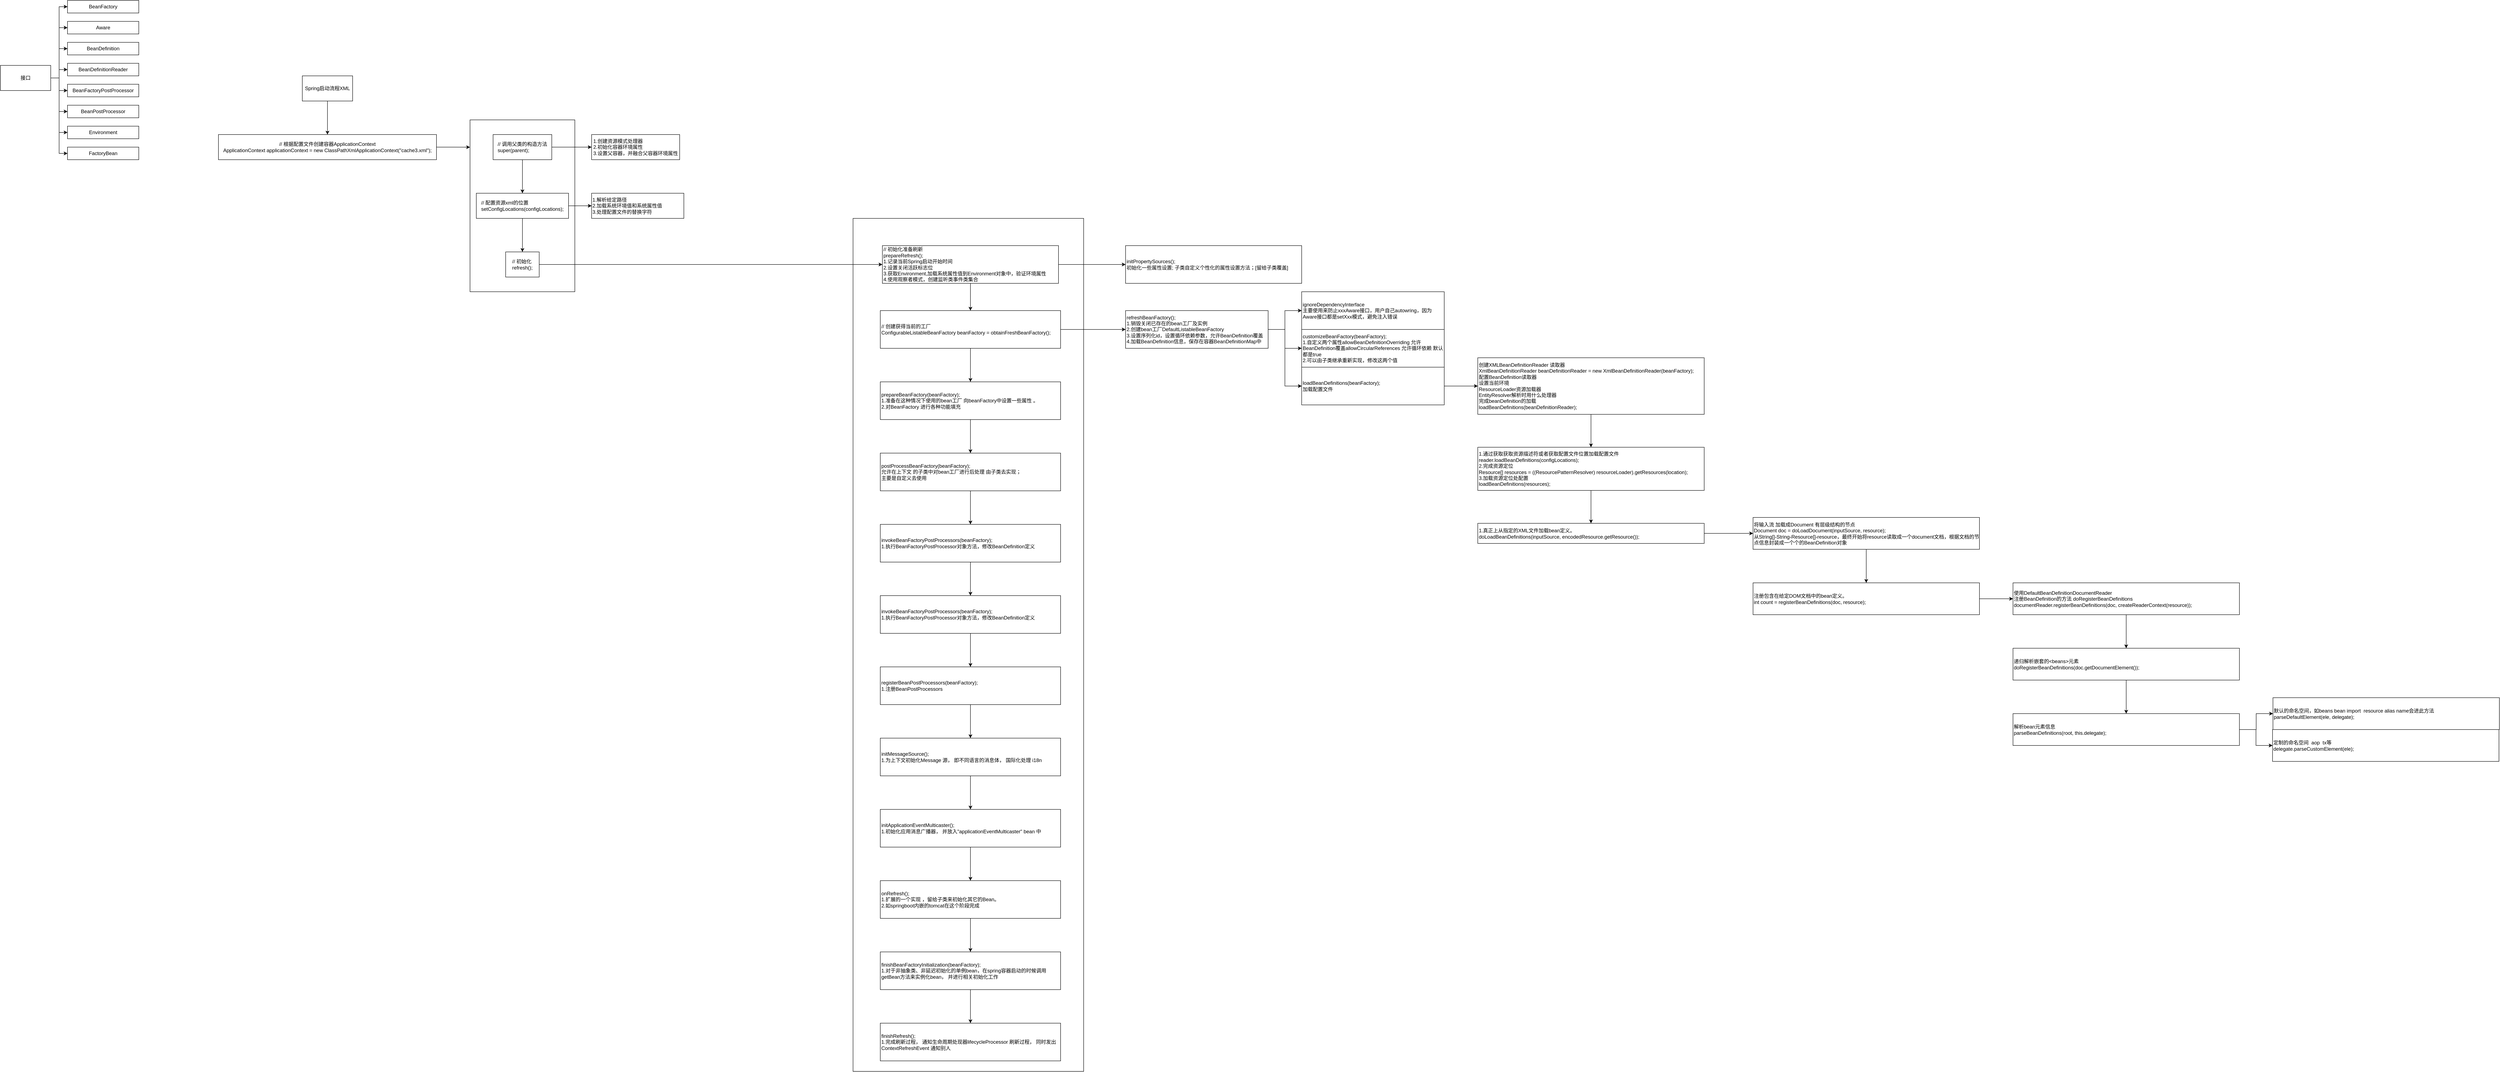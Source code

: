 <mxfile version="12.1.7" type="device" pages="1"><diagram id="t84HAv-w3uUI7LdBjkcF" name="Page-1"><mxGraphModel dx="2235" dy="1977" grid="1" gridSize="10" guides="1" tooltips="1" connect="1" arrows="1" fold="1" page="1" pageScale="1" pageWidth="827" pageHeight="1169" math="0" shadow="0"><root><mxCell id="0"/><mxCell id="1" parent="0"/><mxCell id="65rSF6K6A8NJQW6NgCwx-96" value="" style="rounded=0;whiteSpace=wrap;html=1;" parent="1" vertex="1"><mxGeometry x="1653.5" y="470" width="550" height="2035" as="geometry"/></mxCell><mxCell id="65rSF6K6A8NJQW6NgCwx-18" value="" style="rounded=0;whiteSpace=wrap;html=1;" parent="1" vertex="1"><mxGeometry x="740" y="235" width="250" height="410" as="geometry"/></mxCell><mxCell id="65rSF6K6A8NJQW6NgCwx-3" value="" style="edgeStyle=orthogonalEdgeStyle;rounded=0;orthogonalLoop=1;jettySize=auto;html=1;" parent="1" source="65rSF6K6A8NJQW6NgCwx-1" target="65rSF6K6A8NJQW6NgCwx-2" edge="1"><mxGeometry relative="1" as="geometry"/></mxCell><mxCell id="65rSF6K6A8NJQW6NgCwx-1" value="Spring启动流程XML" style="rounded=0;whiteSpace=wrap;html=1;" parent="1" vertex="1"><mxGeometry x="340" y="130" width="120" height="60" as="geometry"/></mxCell><mxCell id="65rSF6K6A8NJQW6NgCwx-33" style="edgeStyle=orthogonalEdgeStyle;rounded=0;orthogonalLoop=1;jettySize=auto;html=1;exitX=1;exitY=0.5;exitDx=0;exitDy=0;entryX=0;entryY=0.159;entryDx=0;entryDy=0;entryPerimeter=0;" parent="1" source="65rSF6K6A8NJQW6NgCwx-2" target="65rSF6K6A8NJQW6NgCwx-18" edge="1"><mxGeometry relative="1" as="geometry"/></mxCell><mxCell id="65rSF6K6A8NJQW6NgCwx-2" value="&lt;span style=&quot;text-align: left&quot;&gt;// 根据配置文件创建容器ApplicationContext&lt;br&gt;ApplicationContext applicationContext = new ClassPathXmlApplicationContext(&quot;cache3.xml&quot;);&lt;/span&gt;" style="rounded=0;whiteSpace=wrap;html=1;" parent="1" vertex="1"><mxGeometry x="140" y="270" width="520" height="60" as="geometry"/></mxCell><mxCell id="65rSF6K6A8NJQW6NgCwx-12" value="" style="edgeStyle=orthogonalEdgeStyle;rounded=0;orthogonalLoop=1;jettySize=auto;html=1;" parent="1" source="65rSF6K6A8NJQW6NgCwx-8" target="65rSF6K6A8NJQW6NgCwx-11" edge="1"><mxGeometry relative="1" as="geometry"/></mxCell><mxCell id="E46O1kDYx8bVqLYbz5Oy-2" value="" style="edgeStyle=orthogonalEdgeStyle;rounded=0;orthogonalLoop=1;jettySize=auto;html=1;" parent="1" source="65rSF6K6A8NJQW6NgCwx-8" target="E46O1kDYx8bVqLYbz5Oy-1" edge="1"><mxGeometry relative="1" as="geometry"/></mxCell><mxCell id="65rSF6K6A8NJQW6NgCwx-8" value="&lt;div style=&quot;text-align: left&quot;&gt;&lt;span style=&quot;white-space: nowrap&quot;&gt;// 调用父类的构造方法&lt;/span&gt;&lt;/div&gt;&lt;div style=&quot;text-align: left&quot;&gt;&lt;span style=&quot;white-space: nowrap&quot;&gt;super(parent);&lt;/span&gt;&lt;br&gt;&lt;/div&gt;" style="rounded=0;whiteSpace=wrap;html=1;" parent="1" vertex="1"><mxGeometry x="795" y="270" width="140" height="60" as="geometry"/></mxCell><mxCell id="E46O1kDYx8bVqLYbz5Oy-1" value="&lt;div style=&quot;text-align: left&quot;&gt;&lt;span style=&quot;white-space: nowrap&quot;&gt;1.创建资源模式处理器&lt;/span&gt;&lt;/div&gt;&lt;div style=&quot;text-align: left&quot;&gt;&lt;span style=&quot;white-space: nowrap&quot;&gt;2.初始化容器环境属性&lt;/span&gt;&lt;/div&gt;&lt;div style=&quot;text-align: left&quot;&gt;&lt;span style=&quot;white-space: nowrap&quot;&gt;3.设置父容器，并融合父容器环境属性&lt;/span&gt;&lt;/div&gt;" style="rounded=0;whiteSpace=wrap;html=1;" parent="1" vertex="1"><mxGeometry x="1030" y="270" width="210" height="60" as="geometry"/></mxCell><mxCell id="65rSF6K6A8NJQW6NgCwx-16" value="" style="edgeStyle=orthogonalEdgeStyle;rounded=0;orthogonalLoop=1;jettySize=auto;html=1;" parent="1" source="65rSF6K6A8NJQW6NgCwx-11" target="65rSF6K6A8NJQW6NgCwx-15" edge="1"><mxGeometry relative="1" as="geometry"/></mxCell><mxCell id="E46O1kDYx8bVqLYbz5Oy-5" value="" style="edgeStyle=orthogonalEdgeStyle;rounded=0;orthogonalLoop=1;jettySize=auto;html=1;" parent="1" source="65rSF6K6A8NJQW6NgCwx-11" target="E46O1kDYx8bVqLYbz5Oy-4" edge="1"><mxGeometry relative="1" as="geometry"/></mxCell><mxCell id="65rSF6K6A8NJQW6NgCwx-11" value="&lt;div style=&quot;text-align: left&quot;&gt;&lt;span style=&quot;white-space: nowrap&quot;&gt;// 配置资源xml的位置&lt;/span&gt;&lt;span style=&quot;white-space: nowrap&quot;&gt;&lt;br&gt;&lt;/span&gt;&lt;/div&gt;&lt;div style=&quot;text-align: left&quot;&gt;&lt;span style=&quot;white-space: nowrap&quot;&gt;setConfigLocations(configLocations);&lt;/span&gt;&lt;br&gt;&lt;/div&gt;" style="rounded=0;whiteSpace=wrap;html=1;" parent="1" vertex="1"><mxGeometry x="755" y="410" width="220" height="60" as="geometry"/></mxCell><mxCell id="E46O1kDYx8bVqLYbz5Oy-4" value="&lt;div&gt;&lt;span style=&quot;white-space: nowrap&quot;&gt;1.解析给定路径&lt;/span&gt;&lt;/div&gt;&lt;div&gt;&lt;span style=&quot;white-space: nowrap&quot;&gt;2.加载系统环境值和系统属性值&lt;/span&gt;&lt;/div&gt;&lt;div&gt;&lt;span style=&quot;white-space: nowrap&quot;&gt;3.处理配置文件的替换字符&lt;/span&gt;&lt;/div&gt;" style="rounded=0;whiteSpace=wrap;html=1;align=left;" parent="1" vertex="1"><mxGeometry x="1030" y="410" width="220" height="60" as="geometry"/></mxCell><mxCell id="E46O1kDYx8bVqLYbz5Oy-3" style="edgeStyle=orthogonalEdgeStyle;rounded=0;orthogonalLoop=1;jettySize=auto;html=1;exitX=1;exitY=0.5;exitDx=0;exitDy=0;entryX=0;entryY=0.5;entryDx=0;entryDy=0;" parent="1" source="65rSF6K6A8NJQW6NgCwx-15" target="65rSF6K6A8NJQW6NgCwx-24" edge="1"><mxGeometry relative="1" as="geometry"/></mxCell><mxCell id="65rSF6K6A8NJQW6NgCwx-15" value="&lt;div style=&quot;text-align: left&quot;&gt;&lt;span style=&quot;white-space: nowrap&quot;&gt;// 初始化&lt;/span&gt;&lt;span style=&quot;white-space: nowrap&quot;&gt;&lt;br&gt;&lt;/span&gt;&lt;/div&gt;&lt;div style=&quot;text-align: left&quot;&gt;&lt;span style=&quot;white-space: nowrap&quot;&gt;refresh();&lt;/span&gt;&lt;br&gt;&lt;/div&gt;" style="rounded=0;whiteSpace=wrap;html=1;" parent="1" vertex="1"><mxGeometry x="825" y="550" width="80" height="60" as="geometry"/></mxCell><mxCell id="65rSF6K6A8NJQW6NgCwx-30" value="" style="edgeStyle=orthogonalEdgeStyle;rounded=0;orthogonalLoop=1;jettySize=auto;html=1;" parent="1" source="65rSF6K6A8NJQW6NgCwx-24" target="65rSF6K6A8NJQW6NgCwx-29" edge="1"><mxGeometry relative="1" as="geometry"/></mxCell><mxCell id="E46O1kDYx8bVqLYbz5Oy-7" value="" style="edgeStyle=orthogonalEdgeStyle;rounded=0;orthogonalLoop=1;jettySize=auto;html=1;" parent="1" source="65rSF6K6A8NJQW6NgCwx-24" target="E46O1kDYx8bVqLYbz5Oy-6" edge="1"><mxGeometry relative="1" as="geometry"/></mxCell><mxCell id="65rSF6K6A8NJQW6NgCwx-24" value="&lt;div&gt;&lt;span style=&quot;white-space: nowrap&quot;&gt;// 初始化准备刷新&lt;/span&gt;&lt;/div&gt;&lt;div&gt;&lt;span style=&quot;white-space: nowrap&quot;&gt;prepareRefresh();&lt;/span&gt;&lt;span style=&quot;white-space: nowrap&quot;&gt;&lt;br&gt;&lt;/span&gt;&lt;/div&gt;&lt;div&gt;&lt;span style=&quot;white-space: nowrap&quot;&gt;1.记录当前Spring启动开始时间&lt;/span&gt;&lt;/div&gt;&lt;div&gt;&lt;span style=&quot;white-space: nowrap&quot;&gt;2.设置关闭活跃标志位&lt;/span&gt;&lt;/div&gt;&lt;div&gt;&lt;span style=&quot;white-space: nowrap&quot;&gt;3.获取Environment,加载系统属性值到&lt;/span&gt;&lt;span style=&quot;white-space: nowrap&quot;&gt;Environment对象中，验证环境属性&lt;/span&gt;&lt;/div&gt;&lt;div&gt;&lt;span style=&quot;white-space: nowrap&quot;&gt;4.使用观察者模式，创建监听类事件类集合&lt;/span&gt;&lt;/div&gt;" style="rounded=0;whiteSpace=wrap;html=1;align=left;" parent="1" vertex="1"><mxGeometry x="1723.5" y="535" width="420" height="90" as="geometry"/></mxCell><mxCell id="E46O1kDYx8bVqLYbz5Oy-6" value="initPropertySources();&lt;br&gt;初始化一些属性设置; 子类自定义个性化的属性设置方法；[留给子类覆盖]" style="rounded=0;whiteSpace=wrap;html=1;align=left;" parent="1" vertex="1"><mxGeometry x="2303.5" y="535" width="420" height="90" as="geometry"/></mxCell><mxCell id="65rSF6K6A8NJQW6NgCwx-55" value="" style="edgeStyle=orthogonalEdgeStyle;rounded=0;orthogonalLoop=1;jettySize=auto;html=1;" parent="1" source="65rSF6K6A8NJQW6NgCwx-29" target="65rSF6K6A8NJQW6NgCwx-54" edge="1"><mxGeometry relative="1" as="geometry"/></mxCell><mxCell id="65rSF6K6A8NJQW6NgCwx-63" value="" style="edgeStyle=orthogonalEdgeStyle;rounded=0;orthogonalLoop=1;jettySize=auto;html=1;" parent="1" source="65rSF6K6A8NJQW6NgCwx-29" target="65rSF6K6A8NJQW6NgCwx-62" edge="1"><mxGeometry relative="1" as="geometry"/></mxCell><mxCell id="65rSF6K6A8NJQW6NgCwx-29" value="&lt;span style=&quot;white-space: nowrap&quot;&gt;// 创建获得当前的工厂&lt;br&gt;ConfigurableListableBeanFactory beanFactory = obtainFreshBeanFactory();&lt;/span&gt;" style="rounded=0;whiteSpace=wrap;html=1;align=left;" parent="1" vertex="1"><mxGeometry x="1718.5" y="690" width="430" height="90" as="geometry"/></mxCell><mxCell id="65rSF6K6A8NJQW6NgCwx-67" value="" style="edgeStyle=orthogonalEdgeStyle;rounded=0;orthogonalLoop=1;jettySize=auto;html=1;" parent="1" source="65rSF6K6A8NJQW6NgCwx-62" target="65rSF6K6A8NJQW6NgCwx-66" edge="1"><mxGeometry relative="1" as="geometry"/></mxCell><mxCell id="65rSF6K6A8NJQW6NgCwx-62" value="prepareBeanFactory(beanFactory);&lt;br&gt;&lt;span style=&quot;white-space: nowrap&quot;&gt;1.准备在这种情况下使用的bean工厂 向beanFactory中设置一些属性 。&lt;br&gt;2.对BeanFactory 进行各种功能填充&lt;/span&gt;" style="rounded=0;whiteSpace=wrap;html=1;align=left;" parent="1" vertex="1"><mxGeometry x="1718.5" y="860" width="430" height="90" as="geometry"/></mxCell><mxCell id="65rSF6K6A8NJQW6NgCwx-71" value="" style="edgeStyle=orthogonalEdgeStyle;rounded=0;orthogonalLoop=1;jettySize=auto;html=1;" parent="1" source="65rSF6K6A8NJQW6NgCwx-66" target="65rSF6K6A8NJQW6NgCwx-70" edge="1"><mxGeometry relative="1" as="geometry"/></mxCell><mxCell id="65rSF6K6A8NJQW6NgCwx-66" value="&lt;span style=&quot;white-space: nowrap&quot;&gt;postProcessBeanFactory(beanFactory);&lt;br&gt;&lt;/span&gt;&lt;span style=&quot;white-space: nowrap&quot;&gt;允许在上下文 的子类中对bean工厂进行后处理 由子类去实现； &lt;br&gt;主要是自定义去使用&lt;/span&gt;&lt;span style=&quot;white-space: nowrap&quot;&gt;&lt;br&gt;&lt;/span&gt;" style="rounded=0;whiteSpace=wrap;html=1;align=left;" parent="1" vertex="1"><mxGeometry x="1718.5" y="1030" width="430" height="90" as="geometry"/></mxCell><mxCell id="65rSF6K6A8NJQW6NgCwx-74" value="" style="edgeStyle=orthogonalEdgeStyle;rounded=0;orthogonalLoop=1;jettySize=auto;html=1;" parent="1" source="65rSF6K6A8NJQW6NgCwx-70" target="65rSF6K6A8NJQW6NgCwx-73" edge="1"><mxGeometry relative="1" as="geometry"/></mxCell><mxCell id="65rSF6K6A8NJQW6NgCwx-70" value="&lt;span style=&quot;white-space: nowrap&quot;&gt;invokeBeanFactoryPostProcessors(beanFactory);&lt;br&gt;&lt;/span&gt;&lt;span style=&quot;white-space: nowrap&quot;&gt;1.执行BeanFactoryPostProcessor对象方法，修改BeanDefinition定义&lt;br&gt;&lt;/span&gt;" style="rounded=0;whiteSpace=wrap;html=1;align=left;" parent="1" vertex="1"><mxGeometry x="1718.5" y="1200" width="430" height="90" as="geometry"/></mxCell><mxCell id="65rSF6K6A8NJQW6NgCwx-76" value="" style="edgeStyle=orthogonalEdgeStyle;rounded=0;orthogonalLoop=1;jettySize=auto;html=1;" parent="1" source="65rSF6K6A8NJQW6NgCwx-73" target="65rSF6K6A8NJQW6NgCwx-75" edge="1"><mxGeometry relative="1" as="geometry"/></mxCell><mxCell id="65rSF6K6A8NJQW6NgCwx-73" value="&lt;span style=&quot;white-space: nowrap&quot;&gt;invokeBeanFactoryPostProcessors(beanFactory);&lt;br&gt;&lt;/span&gt;&lt;span style=&quot;white-space: nowrap&quot;&gt;1.执行BeanFactoryPostProcessor对象方法，修改BeanDefinition定义&lt;br&gt;&lt;/span&gt;" style="rounded=0;whiteSpace=wrap;html=1;align=left;" parent="1" vertex="1"><mxGeometry x="1718.5" y="1370" width="430" height="90" as="geometry"/></mxCell><mxCell id="65rSF6K6A8NJQW6NgCwx-80" value="" style="edgeStyle=orthogonalEdgeStyle;rounded=0;orthogonalLoop=1;jettySize=auto;html=1;" parent="1" source="65rSF6K6A8NJQW6NgCwx-75" target="65rSF6K6A8NJQW6NgCwx-79" edge="1"><mxGeometry relative="1" as="geometry"/></mxCell><mxCell id="65rSF6K6A8NJQW6NgCwx-75" value="&lt;span style=&quot;white-space: nowrap&quot;&gt;registerBeanPostProcessors(beanFactory);&lt;br&gt;&lt;/span&gt;&lt;span style=&quot;white-space: nowrap&quot;&gt;1.注册&lt;/span&gt;&lt;span style=&quot;white-space: nowrap&quot;&gt;BeanPostProcessors&lt;/span&gt;&lt;span style=&quot;white-space: nowrap&quot;&gt;&lt;br&gt;&lt;/span&gt;" style="rounded=0;whiteSpace=wrap;html=1;align=left;" parent="1" vertex="1"><mxGeometry x="1718.5" y="1540" width="430" height="90" as="geometry"/></mxCell><mxCell id="65rSF6K6A8NJQW6NgCwx-84" value="" style="edgeStyle=orthogonalEdgeStyle;rounded=0;orthogonalLoop=1;jettySize=auto;html=1;" parent="1" source="65rSF6K6A8NJQW6NgCwx-79" target="65rSF6K6A8NJQW6NgCwx-83" edge="1"><mxGeometry relative="1" as="geometry"/></mxCell><mxCell id="65rSF6K6A8NJQW6NgCwx-79" value="&lt;span style=&quot;white-space: nowrap&quot;&gt;initMessageSource();&lt;br&gt;&lt;/span&gt;&lt;span style=&quot;white-space: nowrap&quot;&gt;1.&lt;/span&gt;&lt;span style=&quot;white-space: nowrap&quot;&gt;为上下文初始化Message 源， 即不同语言的消息体， 国际化处理 i18n&lt;/span&gt;&lt;span style=&quot;white-space: nowrap&quot;&gt;&lt;br&gt;&lt;/span&gt;" style="rounded=0;whiteSpace=wrap;html=1;align=left;" parent="1" vertex="1"><mxGeometry x="1718.5" y="1710" width="430" height="90" as="geometry"/></mxCell><mxCell id="65rSF6K6A8NJQW6NgCwx-88" value="" style="edgeStyle=orthogonalEdgeStyle;rounded=0;orthogonalLoop=1;jettySize=auto;html=1;" parent="1" source="65rSF6K6A8NJQW6NgCwx-83" target="65rSF6K6A8NJQW6NgCwx-87" edge="1"><mxGeometry relative="1" as="geometry"/></mxCell><mxCell id="65rSF6K6A8NJQW6NgCwx-83" value="&lt;span style=&quot;white-space: nowrap&quot;&gt;initApplicationEventMulticaster();&lt;br&gt;&lt;/span&gt;&lt;span style=&quot;white-space: nowrap&quot;&gt;1.&lt;/span&gt;&lt;span style=&quot;white-space: nowrap&quot;&gt;初始化应用消息广播器， 并放入&quot;applicationEventMulticaster&quot; bean 中&lt;/span&gt;&lt;span style=&quot;white-space: nowrap&quot;&gt;&lt;br&gt;&lt;/span&gt;" style="rounded=0;whiteSpace=wrap;html=1;align=left;" parent="1" vertex="1"><mxGeometry x="1718.5" y="1880" width="430" height="90" as="geometry"/></mxCell><mxCell id="65rSF6K6A8NJQW6NgCwx-92" value="" style="edgeStyle=orthogonalEdgeStyle;rounded=0;orthogonalLoop=1;jettySize=auto;html=1;" parent="1" source="65rSF6K6A8NJQW6NgCwx-87" target="65rSF6K6A8NJQW6NgCwx-91" edge="1"><mxGeometry relative="1" as="geometry"/></mxCell><mxCell id="65rSF6K6A8NJQW6NgCwx-87" value="&lt;span style=&quot;white-space: nowrap&quot;&gt;onRefresh();&lt;br&gt;&lt;/span&gt;&lt;span style=&quot;white-space: nowrap&quot;&gt;1.&lt;/span&gt;&lt;span style=&quot;white-space: nowrap&quot;&gt;扩展的一个实现 ，留给子类来初始化其它的Bean。&lt;br&gt;2.如springboot内嵌的tomcat在这个阶段完成&lt;/span&gt;&lt;span style=&quot;white-space: nowrap&quot;&gt;&lt;br&gt;&lt;/span&gt;" style="rounded=0;whiteSpace=wrap;html=1;align=left;" parent="1" vertex="1"><mxGeometry x="1718.5" y="2050" width="430" height="90" as="geometry"/></mxCell><mxCell id="65rSF6K6A8NJQW6NgCwx-95" value="" style="edgeStyle=orthogonalEdgeStyle;rounded=0;orthogonalLoop=1;jettySize=auto;html=1;" parent="1" source="65rSF6K6A8NJQW6NgCwx-91" target="65rSF6K6A8NJQW6NgCwx-94" edge="1"><mxGeometry relative="1" as="geometry"/></mxCell><mxCell id="65rSF6K6A8NJQW6NgCwx-91" value="&lt;span style=&quot;white-space: nowrap&quot;&gt;finishBeanFactoryInitialization(beanFactory);&lt;br&gt;&lt;/span&gt;1.&lt;span&gt;对于非抽象类、非延迟初始化的单例bean，&lt;/span&gt;&lt;span&gt;在spring容器启动的时候调用getBean方法来实例化bean， 并进行相关初始化工作&lt;/span&gt;&lt;span&gt;&lt;br&gt;&lt;/span&gt;" style="rounded=0;whiteSpace=wrap;html=1;align=left;" parent="1" vertex="1"><mxGeometry x="1718.5" y="2220" width="430" height="90" as="geometry"/></mxCell><mxCell id="65rSF6K6A8NJQW6NgCwx-94" value="&lt;span&gt;&lt;span style=&quot;white-space: nowrap&quot;&gt;finishRefresh();&lt;br&gt;&lt;/span&gt;1.完成刷新过程， 通知生命周期处现器lifecycleProcessor 刷新过程， 同时发出ContextRefreshEvent 通知别人&lt;br&gt;&lt;/span&gt;" style="rounded=0;whiteSpace=wrap;html=1;align=left;" parent="1" vertex="1"><mxGeometry x="1718.5" y="2390" width="430" height="90" as="geometry"/></mxCell><mxCell id="E46O1kDYx8bVqLYbz5Oy-11" value="" style="edgeStyle=orthogonalEdgeStyle;rounded=0;orthogonalLoop=1;jettySize=auto;html=1;" parent="1" source="65rSF6K6A8NJQW6NgCwx-54" target="E46O1kDYx8bVqLYbz5Oy-10" edge="1"><mxGeometry relative="1" as="geometry"/></mxCell><mxCell id="E46O1kDYx8bVqLYbz5Oy-17" style="edgeStyle=orthogonalEdgeStyle;rounded=0;orthogonalLoop=1;jettySize=auto;html=1;exitX=1;exitY=0.5;exitDx=0;exitDy=0;entryX=0;entryY=0.5;entryDx=0;entryDy=0;" parent="1" source="65rSF6K6A8NJQW6NgCwx-54" target="E46O1kDYx8bVqLYbz5Oy-16" edge="1"><mxGeometry relative="1" as="geometry"/></mxCell><mxCell id="E46O1kDYx8bVqLYbz5Oy-19" style="edgeStyle=orthogonalEdgeStyle;rounded=0;orthogonalLoop=1;jettySize=auto;html=1;exitX=1;exitY=0.5;exitDx=0;exitDy=0;entryX=0;entryY=0.5;entryDx=0;entryDy=0;" parent="1" source="65rSF6K6A8NJQW6NgCwx-54" target="E46O1kDYx8bVqLYbz5Oy-18" edge="1"><mxGeometry relative="1" as="geometry"/></mxCell><mxCell id="65rSF6K6A8NJQW6NgCwx-54" value="&lt;span style=&quot;white-space: nowrap&quot;&gt;refreshBeanFactory();&lt;br&gt;1.销毁关闭已存在的bean工厂及实例&lt;br&gt;2.创建bean工厂&lt;/span&gt;&lt;span style=&quot;white-space: nowrap&quot;&gt;DefaultListableBeanFactory&lt;br&gt;&lt;/span&gt;&lt;span style=&quot;white-space: nowrap&quot;&gt;3.设置序列化id，设置循环依赖参数，允许BeanDefinition覆盖&lt;br&gt;4.加载BeanDefinition信息，保存在容器BeanDefinitionMap中&lt;br&gt;&lt;/span&gt;" style="rounded=0;whiteSpace=wrap;html=1;align=left;" parent="1" vertex="1"><mxGeometry x="2303.5" y="690" width="340" height="90" as="geometry"/></mxCell><mxCell id="E46O1kDYx8bVqLYbz5Oy-10" value="&lt;span style=&quot;white-space: nowrap&quot;&gt;ignoreDependencyInterface&lt;br&gt;&lt;/span&gt;主要使用来防止xxxAware接口，用户自己autowring，因为Aware接口都是setXxx模式，避免注入错误" style="rounded=0;whiteSpace=wrap;html=1;align=left;" parent="1" vertex="1"><mxGeometry x="2723.5" y="645" width="340" height="90" as="geometry"/></mxCell><mxCell id="65rSF6K6A8NJQW6NgCwx-36" value="" style="edgeStyle=orthogonalEdgeStyle;rounded=0;orthogonalLoop=1;jettySize=auto;html=1;entryX=0;entryY=0.5;entryDx=0;entryDy=0;" parent="1" source="65rSF6K6A8NJQW6NgCwx-34" target="65rSF6K6A8NJQW6NgCwx-35" edge="1"><mxGeometry relative="1" as="geometry"/></mxCell><mxCell id="65rSF6K6A8NJQW6NgCwx-46" style="edgeStyle=orthogonalEdgeStyle;rounded=0;orthogonalLoop=1;jettySize=auto;html=1;exitX=1;exitY=0.5;exitDx=0;exitDy=0;entryX=0;entryY=0.5;entryDx=0;entryDy=0;" parent="1" source="65rSF6K6A8NJQW6NgCwx-34" target="65rSF6K6A8NJQW6NgCwx-37" edge="1"><mxGeometry relative="1" as="geometry"/></mxCell><mxCell id="65rSF6K6A8NJQW6NgCwx-47" style="edgeStyle=orthogonalEdgeStyle;rounded=0;orthogonalLoop=1;jettySize=auto;html=1;exitX=1;exitY=0.5;exitDx=0;exitDy=0;entryX=0;entryY=0.5;entryDx=0;entryDy=0;" parent="1" source="65rSF6K6A8NJQW6NgCwx-34" target="65rSF6K6A8NJQW6NgCwx-38" edge="1"><mxGeometry relative="1" as="geometry"/></mxCell><mxCell id="65rSF6K6A8NJQW6NgCwx-48" style="edgeStyle=orthogonalEdgeStyle;rounded=0;orthogonalLoop=1;jettySize=auto;html=1;exitX=1;exitY=0.5;exitDx=0;exitDy=0;entryX=0;entryY=0.5;entryDx=0;entryDy=0;" parent="1" source="65rSF6K6A8NJQW6NgCwx-34" target="65rSF6K6A8NJQW6NgCwx-39" edge="1"><mxGeometry relative="1" as="geometry"/></mxCell><mxCell id="65rSF6K6A8NJQW6NgCwx-49" style="edgeStyle=orthogonalEdgeStyle;rounded=0;orthogonalLoop=1;jettySize=auto;html=1;exitX=1;exitY=0.5;exitDx=0;exitDy=0;entryX=0;entryY=0.5;entryDx=0;entryDy=0;" parent="1" source="65rSF6K6A8NJQW6NgCwx-34" target="65rSF6K6A8NJQW6NgCwx-40" edge="1"><mxGeometry relative="1" as="geometry"/></mxCell><mxCell id="65rSF6K6A8NJQW6NgCwx-51" style="edgeStyle=orthogonalEdgeStyle;rounded=0;orthogonalLoop=1;jettySize=auto;html=1;exitX=1;exitY=0.5;exitDx=0;exitDy=0;entryX=0;entryY=0.5;entryDx=0;entryDy=0;" parent="1" source="65rSF6K6A8NJQW6NgCwx-34" target="65rSF6K6A8NJQW6NgCwx-43" edge="1"><mxGeometry relative="1" as="geometry"/></mxCell><mxCell id="65rSF6K6A8NJQW6NgCwx-52" style="edgeStyle=orthogonalEdgeStyle;rounded=0;orthogonalLoop=1;jettySize=auto;html=1;exitX=1;exitY=0.5;exitDx=0;exitDy=0;entryX=0;entryY=0.5;entryDx=0;entryDy=0;" parent="1" source="65rSF6K6A8NJQW6NgCwx-34" target="65rSF6K6A8NJQW6NgCwx-44" edge="1"><mxGeometry relative="1" as="geometry"/></mxCell><mxCell id="65rSF6K6A8NJQW6NgCwx-53" style="edgeStyle=orthogonalEdgeStyle;rounded=0;orthogonalLoop=1;jettySize=auto;html=1;exitX=1;exitY=0.5;exitDx=0;exitDy=0;entryX=0;entryY=0.5;entryDx=0;entryDy=0;" parent="1" source="65rSF6K6A8NJQW6NgCwx-34" target="65rSF6K6A8NJQW6NgCwx-45" edge="1"><mxGeometry relative="1" as="geometry"/></mxCell><mxCell id="65rSF6K6A8NJQW6NgCwx-34" value="接口" style="rounded=0;whiteSpace=wrap;html=1;" parent="1" vertex="1"><mxGeometry x="-380" y="105" width="120" height="60" as="geometry"/></mxCell><mxCell id="65rSF6K6A8NJQW6NgCwx-35" value="BeanFactory" style="rounded=0;whiteSpace=wrap;html=1;" parent="1" vertex="1"><mxGeometry x="-220" y="-50" width="170" height="30" as="geometry"/></mxCell><mxCell id="65rSF6K6A8NJQW6NgCwx-37" value="Aware" style="rounded=0;whiteSpace=wrap;html=1;" parent="1" vertex="1"><mxGeometry x="-220" width="170" height="30" as="geometry"/></mxCell><mxCell id="65rSF6K6A8NJQW6NgCwx-38" value="BeanDefinition" style="rounded=0;whiteSpace=wrap;html=1;" parent="1" vertex="1"><mxGeometry x="-220" y="50" width="170" height="30" as="geometry"/></mxCell><mxCell id="65rSF6K6A8NJQW6NgCwx-39" value="BeanDefinitionReader" style="rounded=0;whiteSpace=wrap;html=1;" parent="1" vertex="1"><mxGeometry x="-220" y="100" width="170" height="30" as="geometry"/></mxCell><mxCell id="65rSF6K6A8NJQW6NgCwx-40" value="BeanFactoryPostProcessor" style="rounded=0;whiteSpace=wrap;html=1;" parent="1" vertex="1"><mxGeometry x="-220" y="150" width="170" height="30" as="geometry"/></mxCell><mxCell id="65rSF6K6A8NJQW6NgCwx-43" value="BeanPostProcessor" style="rounded=0;whiteSpace=wrap;html=1;" parent="1" vertex="1"><mxGeometry x="-220" y="200" width="170" height="30" as="geometry"/></mxCell><mxCell id="65rSF6K6A8NJQW6NgCwx-44" value="Environment" style="rounded=0;whiteSpace=wrap;html=1;" parent="1" vertex="1"><mxGeometry x="-220" y="250" width="170" height="30" as="geometry"/></mxCell><mxCell id="65rSF6K6A8NJQW6NgCwx-45" value="FactoryBean" style="rounded=0;whiteSpace=wrap;html=1;" parent="1" vertex="1"><mxGeometry x="-220" y="300" width="170" height="30" as="geometry"/></mxCell><mxCell id="E46O1kDYx8bVqLYbz5Oy-16" value="&lt;span style=&quot;white-space: nowrap&quot;&gt;customizeBeanFactory(beanFactory);&lt;/span&gt;&lt;br&gt;&lt;div&gt;&lt;span style=&quot;white-space: nowrap&quot;&gt;1.自定义两个属性&lt;/span&gt;&lt;span&gt;allowBeanDefinitionOverriding 允许BeanDefinition覆盖&lt;/span&gt;&lt;span&gt;allowCircularReferences 允许循环依赖 默认都是true&lt;/span&gt;&lt;/div&gt;&lt;div&gt;&lt;span&gt;2.可以由子类继承重新实现，修改这两个值&lt;/span&gt;&lt;/div&gt;" style="rounded=0;whiteSpace=wrap;html=1;align=left;" parent="1" vertex="1"><mxGeometry x="2723.5" y="735" width="340" height="90" as="geometry"/></mxCell><mxCell id="kvIXe4pm-PcOXGXx5PyB-2" value="" style="edgeStyle=orthogonalEdgeStyle;rounded=0;orthogonalLoop=1;jettySize=auto;html=1;" parent="1" source="E46O1kDYx8bVqLYbz5Oy-18" target="kvIXe4pm-PcOXGXx5PyB-1" edge="1"><mxGeometry relative="1" as="geometry"/></mxCell><mxCell id="E46O1kDYx8bVqLYbz5Oy-18" value="&lt;span style=&quot;white-space: nowrap&quot;&gt;loadBeanDefinitions(beanFactory);&lt;br&gt;加载配置文件&lt;br&gt;&lt;/span&gt;" style="rounded=0;whiteSpace=wrap;html=1;align=left;" parent="1" vertex="1"><mxGeometry x="2723.5" y="825" width="340" height="90" as="geometry"/></mxCell><mxCell id="kvIXe4pm-PcOXGXx5PyB-4" value="" style="edgeStyle=orthogonalEdgeStyle;rounded=0;orthogonalLoop=1;jettySize=auto;html=1;" parent="1" source="kvIXe4pm-PcOXGXx5PyB-1" target="kvIXe4pm-PcOXGXx5PyB-3" edge="1"><mxGeometry relative="1" as="geometry"/></mxCell><mxCell id="kvIXe4pm-PcOXGXx5PyB-1" value="&lt;span style=&quot;white-space: nowrap&quot;&gt;创建XMLBeanDefinitionReader 读取器&lt;/span&gt;&lt;br&gt;&lt;span style=&quot;white-space: nowrap&quot;&gt;XmlBeanDefinitionReader beanDefinitionReader = new XmlBeanDefinitionReader(beanFactory);&lt;/span&gt;&lt;br&gt;&lt;span style=&quot;white-space: nowrap&quot;&gt;配置BeanDefinition读取器&amp;nbsp; &amp;nbsp;&lt;/span&gt;&lt;br&gt;&lt;span style=&quot;white-space: nowrap&quot;&gt;设置当前环境&amp;nbsp; &amp;nbsp;&lt;/span&gt;&lt;br&gt;&lt;span style=&quot;white-space: nowrap&quot;&gt;ResourceLoader资源加载器&amp;nbsp; &lt;/span&gt;&lt;br&gt;&lt;span style=&quot;white-space: nowrap&quot;&gt;EntityResolver解析时用什么处理器&lt;/span&gt;&lt;br&gt;&lt;span style=&quot;white-space: nowrap&quot;&gt;完成beanDefinition的加载&lt;br&gt;loadBeanDefinitions(beanDefinitionReader);&lt;/span&gt;" style="rounded=0;whiteSpace=wrap;html=1;align=left;" parent="1" vertex="1"><mxGeometry x="3143.5" y="802.5" width="540" height="135" as="geometry"/></mxCell><mxCell id="kvIXe4pm-PcOXGXx5PyB-6" value="" style="edgeStyle=orthogonalEdgeStyle;rounded=0;orthogonalLoop=1;jettySize=auto;html=1;" parent="1" source="kvIXe4pm-PcOXGXx5PyB-3" target="kvIXe4pm-PcOXGXx5PyB-5" edge="1"><mxGeometry relative="1" as="geometry"/></mxCell><mxCell id="kvIXe4pm-PcOXGXx5PyB-3" value="&lt;span style=&quot;white-space: nowrap&quot;&gt;1.通过获取获取资源描述符或者&lt;/span&gt;&lt;span style=&quot;white-space: nowrap&quot;&gt;获取配置文件位置加载配置文件&lt;/span&gt;&lt;br&gt;&lt;span style=&quot;white-space: nowrap&quot;&gt;reader.loadBeanDefinitions(configLocations);&lt;/span&gt;&lt;br&gt;&lt;span style=&quot;white-space: nowrap&quot;&gt;2.完成资源定位&lt;/span&gt;&lt;br&gt;&lt;span style=&quot;white-space: nowrap&quot;&gt;Resource[] resources = ((ResourcePatternResolver) resourceLoader).getResources(location);&lt;/span&gt;&lt;br&gt;&lt;span style=&quot;white-space: nowrap&quot;&gt;3.加载资源定位处配置&lt;/span&gt;&lt;br&gt;&lt;span style=&quot;white-space: nowrap&quot;&gt;loadBeanDefinitions(resources);&lt;/span&gt;" style="rounded=0;whiteSpace=wrap;html=1;align=left;" parent="1" vertex="1"><mxGeometry x="3143.5" y="1016" width="540" height="103" as="geometry"/></mxCell><mxCell id="kvIXe4pm-PcOXGXx5PyB-8" value="" style="edgeStyle=orthogonalEdgeStyle;rounded=0;orthogonalLoop=1;jettySize=auto;html=1;" parent="1" source="kvIXe4pm-PcOXGXx5PyB-5" target="kvIXe4pm-PcOXGXx5PyB-7" edge="1"><mxGeometry relative="1" as="geometry"/></mxCell><mxCell id="kvIXe4pm-PcOXGXx5PyB-5" value="&lt;span style=&quot;white-space: nowrap&quot;&gt;1.真正上从指定的XML文件加载bean定义。&lt;/span&gt;&lt;br&gt;&lt;span style=&quot;white-space: nowrap&quot;&gt;doLoadBeanDefinitions(inputSource, encodedResource.getResource());&lt;/span&gt;" style="rounded=0;whiteSpace=wrap;html=1;align=left;" parent="1" vertex="1"><mxGeometry x="3143.5" y="1197.5" width="540" height="48" as="geometry"/></mxCell><mxCell id="FCzgjySs3IJWiSYSOPxR-2" value="" style="edgeStyle=orthogonalEdgeStyle;rounded=0;orthogonalLoop=1;jettySize=auto;html=1;" parent="1" source="kvIXe4pm-PcOXGXx5PyB-7" target="FCzgjySs3IJWiSYSOPxR-1" edge="1"><mxGeometry relative="1" as="geometry"/></mxCell><mxCell id="kvIXe4pm-PcOXGXx5PyB-7" value="&lt;div&gt;&lt;span style=&quot;white-space: nowrap&quot;&gt;将输入流 加载成Document 有层级结构的节点&lt;/span&gt;&lt;/div&gt;&lt;div&gt;Document doc = doLoadDocument(inputSource, resource);&lt;/div&gt;&lt;div&gt;从String[]-String-Resource[]-resource，最终开始将resource读取成一个document文档，根据文档的节点信息封装成一个个的BeanDefinition对象&lt;/div&gt;" style="rounded=0;whiteSpace=wrap;html=1;align=left;" parent="1" vertex="1"><mxGeometry x="3800" y="1183.5" width="540" height="76" as="geometry"/></mxCell><mxCell id="FCzgjySs3IJWiSYSOPxR-4" value="" style="edgeStyle=orthogonalEdgeStyle;rounded=0;orthogonalLoop=1;jettySize=auto;html=1;" parent="1" source="FCzgjySs3IJWiSYSOPxR-1" target="FCzgjySs3IJWiSYSOPxR-3" edge="1"><mxGeometry relative="1" as="geometry"/></mxCell><mxCell id="FCzgjySs3IJWiSYSOPxR-1" value="&lt;span style=&quot;white-space: nowrap&quot;&gt;注册包含在给定DOM文档中的bean定义。&lt;/span&gt;&lt;br&gt;&lt;span style=&quot;white-space: nowrap&quot;&gt;int count = registerBeanDefinitions(doc, resource);&lt;/span&gt;" style="rounded=0;whiteSpace=wrap;html=1;align=left;" parent="1" vertex="1"><mxGeometry x="3800" y="1339.5" width="540" height="76" as="geometry"/></mxCell><mxCell id="FCzgjySs3IJWiSYSOPxR-6" value="" style="edgeStyle=orthogonalEdgeStyle;rounded=0;orthogonalLoop=1;jettySize=auto;html=1;" parent="1" source="FCzgjySs3IJWiSYSOPxR-3" target="FCzgjySs3IJWiSYSOPxR-5" edge="1"><mxGeometry relative="1" as="geometry"/></mxCell><mxCell id="FCzgjySs3IJWiSYSOPxR-3" value="&lt;span style=&quot;white-space: nowrap&quot;&gt;使用DefaultBeanDefinitionDocumentReader&lt;/span&gt;&lt;br&gt;&lt;span style=&quot;white-space: nowrap&quot;&gt;注册BeanDefinition的方法 doRegisterBeanDefinitions&lt;/span&gt;&lt;br&gt;&lt;span style=&quot;white-space: nowrap&quot;&gt;documentReader.registerBeanDefinitions(doc, createReaderContext(resource));&lt;/span&gt;" style="rounded=0;whiteSpace=wrap;html=1;align=left;" parent="1" vertex="1"><mxGeometry x="4420" y="1339.5" width="540" height="76" as="geometry"/></mxCell><mxCell id="FCzgjySs3IJWiSYSOPxR-8" value="" style="edgeStyle=orthogonalEdgeStyle;rounded=0;orthogonalLoop=1;jettySize=auto;html=1;" parent="1" source="FCzgjySs3IJWiSYSOPxR-5" target="FCzgjySs3IJWiSYSOPxR-7" edge="1"><mxGeometry relative="1" as="geometry"/></mxCell><mxCell id="FCzgjySs3IJWiSYSOPxR-5" value="&lt;span style=&quot;white-space: nowrap&quot;&gt;递归解析嵌套的&amp;lt;beans&amp;gt;元素&lt;/span&gt;&lt;br&gt;&lt;span style=&quot;white-space: nowrap&quot;&gt;doRegisterBeanDefinitions(doc.getDocumentElement());&lt;/span&gt;" style="rounded=0;whiteSpace=wrap;html=1;align=left;" parent="1" vertex="1"><mxGeometry x="4420" y="1495.5" width="540" height="76" as="geometry"/></mxCell><mxCell id="hgr1kY-pVbiOHQ6VF0h--2" value="" style="edgeStyle=orthogonalEdgeStyle;rounded=0;orthogonalLoop=1;jettySize=auto;html=1;" edge="1" parent="1" source="FCzgjySs3IJWiSYSOPxR-7" target="hgr1kY-pVbiOHQ6VF0h--1"><mxGeometry relative="1" as="geometry"/></mxCell><mxCell id="hgr1kY-pVbiOHQ6VF0h--4" style="edgeStyle=orthogonalEdgeStyle;rounded=0;orthogonalLoop=1;jettySize=auto;html=1;exitX=1;exitY=0.5;exitDx=0;exitDy=0;entryX=0;entryY=0.5;entryDx=0;entryDy=0;" edge="1" parent="1" source="FCzgjySs3IJWiSYSOPxR-7" target="hgr1kY-pVbiOHQ6VF0h--3"><mxGeometry relative="1" as="geometry"/></mxCell><mxCell id="FCzgjySs3IJWiSYSOPxR-7" value="&lt;span style=&quot;white-space: nowrap&quot;&gt;解析bean元素信息&lt;br&gt;parseBeanDefinitions(root, this.delegate);&lt;/span&gt;" style="rounded=0;whiteSpace=wrap;html=1;align=left;" parent="1" vertex="1"><mxGeometry x="4420" y="1651.5" width="540" height="76" as="geometry"/></mxCell><mxCell id="hgr1kY-pVbiOHQ6VF0h--1" value="&lt;span style=&quot;white-space: nowrap&quot;&gt;默认的命名空间，如beans bean import&amp;nbsp; resource alias name会进此方法&lt;/span&gt;&lt;br&gt;&lt;span style=&quot;white-space: nowrap&quot;&gt;parseDefaultElement(ele, delegate);&lt;/span&gt;" style="rounded=0;whiteSpace=wrap;html=1;align=left;" vertex="1" parent="1"><mxGeometry x="5040" y="1613.5" width="540" height="76" as="geometry"/></mxCell><mxCell id="hgr1kY-pVbiOHQ6VF0h--3" value="&lt;span style=&quot;white-space: nowrap&quot;&gt;定制的命名空间&amp;nbsp; aop&amp;nbsp; tx等&lt;/span&gt;&lt;br&gt;&lt;span style=&quot;white-space: nowrap&quot;&gt;delegate.parseCustomElement(ele);&lt;/span&gt;" style="rounded=0;whiteSpace=wrap;html=1;align=left;" vertex="1" parent="1"><mxGeometry x="5039" y="1689.5" width="540" height="76" as="geometry"/></mxCell></root></mxGraphModel></diagram></mxfile>